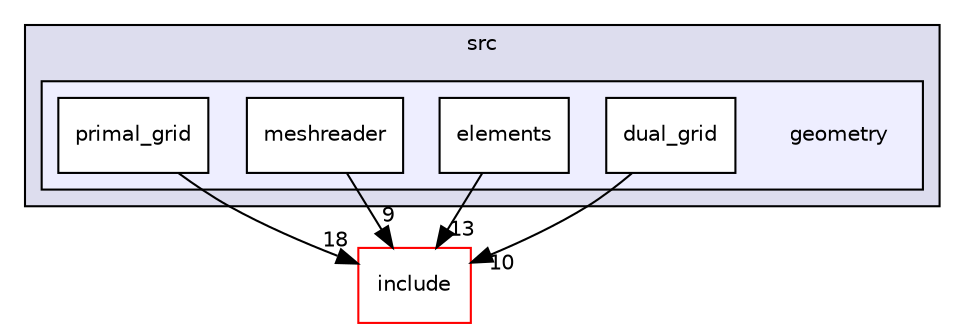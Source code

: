 digraph "Common/src/geometry" {
  compound=true
  node [ fontsize="10", fontname="Helvetica"];
  edge [ labelfontsize="10", labelfontname="Helvetica"];
  subgraph clusterdir_3752367cbca4c9b58dde90984de9bccc {
    graph [ bgcolor="#ddddee", pencolor="black", label="src" fontname="Helvetica", fontsize="10", URL="dir_3752367cbca4c9b58dde90984de9bccc.html"]
  subgraph clusterdir_97bb17c0245c58f47f6073f38444f0fc {
    graph [ bgcolor="#eeeeff", pencolor="black", label="" URL="dir_97bb17c0245c58f47f6073f38444f0fc.html"];
    dir_97bb17c0245c58f47f6073f38444f0fc [shape=plaintext label="geometry"];
    dir_593951dbe126c3d524545df3e1cc2faa [shape=box label="dual_grid" color="black" fillcolor="white" style="filled" URL="dir_593951dbe126c3d524545df3e1cc2faa.html"];
    dir_37cc92985cef828633ea195e7c5ed3c6 [shape=box label="elements" color="black" fillcolor="white" style="filled" URL="dir_37cc92985cef828633ea195e7c5ed3c6.html"];
    dir_116575717f697857cadb8c505fe51aa9 [shape=box label="meshreader" color="black" fillcolor="white" style="filled" URL="dir_116575717f697857cadb8c505fe51aa9.html"];
    dir_b97e4244b5613e3c907f977efa7dab4b [shape=box label="primal_grid" color="black" fillcolor="white" style="filled" URL="dir_b97e4244b5613e3c907f977efa7dab4b.html"];
  }
  }
  dir_92cb2900980f09bf257878861626e98f [shape=box label="include" fillcolor="white" style="filled" color="red" URL="dir_92cb2900980f09bf257878861626e98f.html"];
  dir_593951dbe126c3d524545df3e1cc2faa->dir_92cb2900980f09bf257878861626e98f [headlabel="10", labeldistance=1.5 headhref="dir_000023_000001.html"];
  dir_116575717f697857cadb8c505fe51aa9->dir_92cb2900980f09bf257878861626e98f [headlabel="9", labeldistance=1.5 headhref="dir_000025_000001.html"];
  dir_37cc92985cef828633ea195e7c5ed3c6->dir_92cb2900980f09bf257878861626e98f [headlabel="13", labeldistance=1.5 headhref="dir_000024_000001.html"];
  dir_b97e4244b5613e3c907f977efa7dab4b->dir_92cb2900980f09bf257878861626e98f [headlabel="18", labeldistance=1.5 headhref="dir_000026_000001.html"];
}
